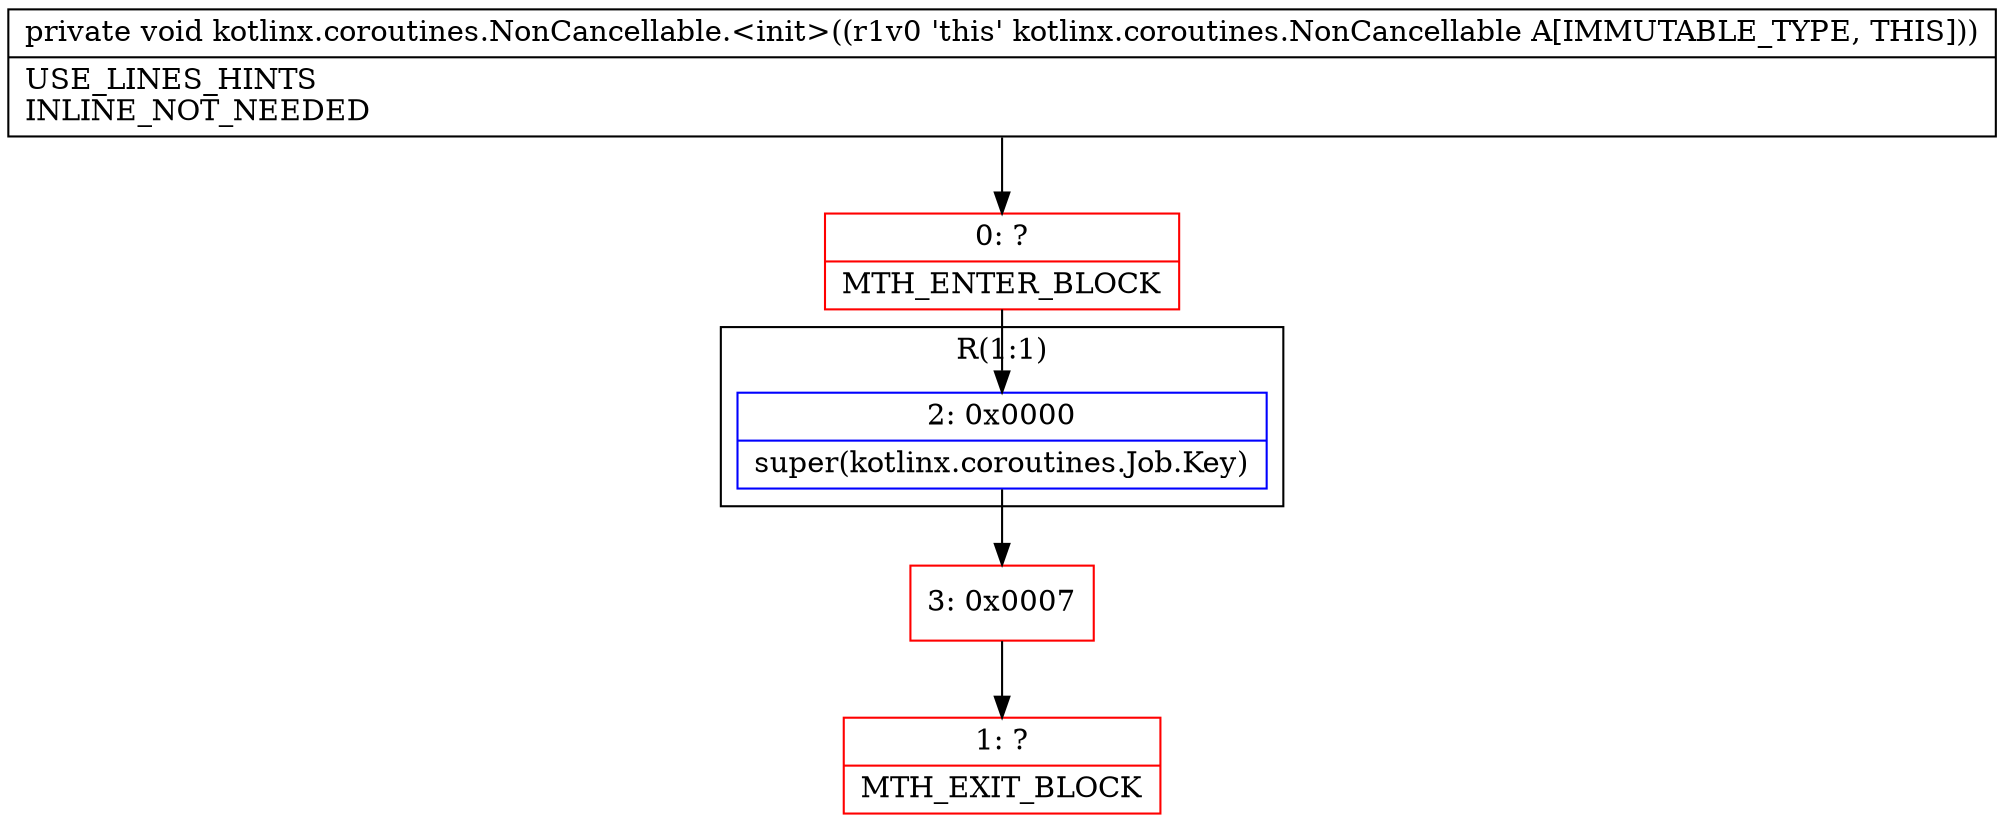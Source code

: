 digraph "CFG forkotlinx.coroutines.NonCancellable.\<init\>()V" {
subgraph cluster_Region_980399310 {
label = "R(1:1)";
node [shape=record,color=blue];
Node_2 [shape=record,label="{2\:\ 0x0000|super(kotlinx.coroutines.Job.Key)\l}"];
}
Node_0 [shape=record,color=red,label="{0\:\ ?|MTH_ENTER_BLOCK\l}"];
Node_3 [shape=record,color=red,label="{3\:\ 0x0007}"];
Node_1 [shape=record,color=red,label="{1\:\ ?|MTH_EXIT_BLOCK\l}"];
MethodNode[shape=record,label="{private void kotlinx.coroutines.NonCancellable.\<init\>((r1v0 'this' kotlinx.coroutines.NonCancellable A[IMMUTABLE_TYPE, THIS]))  | USE_LINES_HINTS\lINLINE_NOT_NEEDED\l}"];
MethodNode -> Node_0;Node_2 -> Node_3;
Node_0 -> Node_2;
Node_3 -> Node_1;
}

